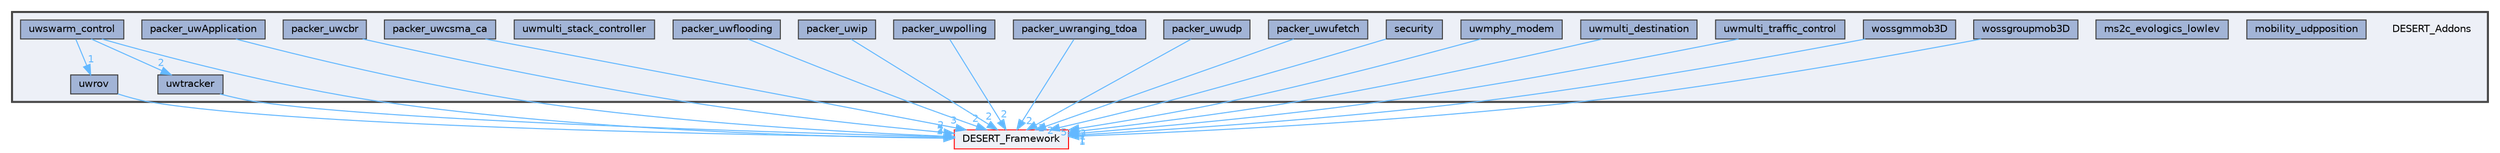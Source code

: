 digraph "DESERT_Addons"
{
 // LATEX_PDF_SIZE
  bgcolor="transparent";
  edge [fontname=Helvetica,fontsize=10,labelfontname=Helvetica,labelfontsize=10];
  node [fontname=Helvetica,fontsize=10,shape=box,height=0.2,width=0.4];
  compound=true
  subgraph clusterdir_08adb9e4b94062c0b7143ffffbc6188b {
    graph [ bgcolor="#edf0f7", pencolor="grey25", label="", fontname=Helvetica,fontsize=10 style="filled,bold", URL="dir_08adb9e4b94062c0b7143ffffbc6188b.html",tooltip=""]
    dir_08adb9e4b94062c0b7143ffffbc6188b [shape=plaintext, label="DESERT_Addons"];
  dir_48b1e967809107155eeda580b30a4f11 [label="mobility_udpposition", fillcolor="#a2b4d6", color="grey25", style="filled", URL="dir_48b1e967809107155eeda580b30a4f11.html",tooltip=""];
  dir_b481f4b474392db144b5168bc3bc04f0 [label="ms2c_evologics_lowlev", fillcolor="#a2b4d6", color="grey25", style="filled", URL="dir_b481f4b474392db144b5168bc3bc04f0.html",tooltip=""];
  dir_be824189d254fbd4ff0b25cd0b323b10 [label="packer_uwApplication", fillcolor="#a2b4d6", color="grey25", style="filled", URL="dir_be824189d254fbd4ff0b25cd0b323b10.html",tooltip=""];
  dir_246640b532866eb38e033400e33be748 [label="packer_uwcbr", fillcolor="#a2b4d6", color="grey25", style="filled", URL="dir_246640b532866eb38e033400e33be748.html",tooltip=""];
  dir_b867cacf3ca505a55cb198b11f3a8eff [label="packer_uwcsma_ca", fillcolor="#a2b4d6", color="grey25", style="filled", URL="dir_b867cacf3ca505a55cb198b11f3a8eff.html",tooltip=""];
  dir_92efbd1a941633c2e4b08b752be0bdf4 [label="packer_uwflooding", fillcolor="#a2b4d6", color="grey25", style="filled", URL="dir_92efbd1a941633c2e4b08b752be0bdf4.html",tooltip=""];
  dir_d1a4860b4c6c08a10001c6cb6da097dd [label="packer_uwip", fillcolor="#a2b4d6", color="grey25", style="filled", URL="dir_d1a4860b4c6c08a10001c6cb6da097dd.html",tooltip=""];
  dir_fb41861feb5a278c519866ee7a947f84 [label="packer_uwpolling", fillcolor="#a2b4d6", color="grey25", style="filled", URL="dir_fb41861feb5a278c519866ee7a947f84.html",tooltip=""];
  dir_7c3b5bfbc8b29307c2748460049d99d2 [label="packer_uwranging_tdoa", fillcolor="#a2b4d6", color="grey25", style="filled", URL="dir_7c3b5bfbc8b29307c2748460049d99d2.html",tooltip=""];
  dir_3d5523e0623e3289d9c0ed2f26ec5a17 [label="packer_uwudp", fillcolor="#a2b4d6", color="grey25", style="filled", URL="dir_3d5523e0623e3289d9c0ed2f26ec5a17.html",tooltip=""];
  dir_7b31744814fc1949432273c4a7ff3757 [label="packer_uwufetch", fillcolor="#a2b4d6", color="grey25", style="filled", URL="dir_7b31744814fc1949432273c4a7ff3757.html",tooltip=""];
  dir_c169e24a4c1676167ae333135e2c7fa2 [label="security", fillcolor="#a2b4d6", color="grey25", style="filled", URL="dir_c169e24a4c1676167ae333135e2c7fa2.html",tooltip=""];
  dir_bd6ad978b89c3ad2d0a727c2608c3c94 [label="uwmphy_modem", fillcolor="#a2b4d6", color="grey25", style="filled", URL="dir_bd6ad978b89c3ad2d0a727c2608c3c94.html",tooltip=""];
  dir_458a37c4a94356516f22125c4eaa9ffe [label="uwmulti_destination", fillcolor="#a2b4d6", color="grey25", style="filled", URL="dir_458a37c4a94356516f22125c4eaa9ffe.html",tooltip=""];
  dir_6da05fbc32a87a47523022f063b71e3f [label="uwmulti_stack_controller", fillcolor="#a2b4d6", color="grey25", style="filled", URL="dir_6da05fbc32a87a47523022f063b71e3f.html",tooltip=""];
  dir_73cf862e72efbe2132c5c683b7d84957 [label="uwmulti_traffic_control", fillcolor="#a2b4d6", color="grey25", style="filled", URL="dir_73cf862e72efbe2132c5c683b7d84957.html",tooltip=""];
  dir_370e3e4d9afb77d1d4089d907c179da4 [label="uwrov", fillcolor="#a2b4d6", color="grey25", style="filled", URL="dir_370e3e4d9afb77d1d4089d907c179da4.html",tooltip=""];
  dir_ed2cda2fc941974b1bcdbfa22cabe87c [label="uwswarm_control", fillcolor="#a2b4d6", color="grey25", style="filled", URL="dir_ed2cda2fc941974b1bcdbfa22cabe87c.html",tooltip=""];
  dir_2e730ed92f10aba9b4d99d725aeb8590 [label="uwtracker", fillcolor="#a2b4d6", color="grey25", style="filled", URL="dir_2e730ed92f10aba9b4d99d725aeb8590.html",tooltip=""];
  dir_cb3e78d536f104e183dab4eb96e90abd [label="wossgmmob3D", fillcolor="#a2b4d6", color="grey25", style="filled", URL="dir_cb3e78d536f104e183dab4eb96e90abd.html",tooltip=""];
  dir_7bac6f33bc6bc81e89cedaa46813b3e1 [label="wossgroupmob3D", fillcolor="#a2b4d6", color="grey25", style="filled", URL="dir_7bac6f33bc6bc81e89cedaa46813b3e1.html",tooltip=""];
  }
  dir_f005ed4eaea92841740b83a4e0617b95 [label="DESERT_Framework", fillcolor="#edf0f7", color="red", style="filled", URL="dir_f005ed4eaea92841740b83a4e0617b95.html",tooltip=""];
  dir_be824189d254fbd4ff0b25cd0b323b10->dir_f005ed4eaea92841740b83a4e0617b95 [headlabel="2", labeldistance=1.5 headhref="dir_000014_000005.html" href="dir_000014_000005.html" color="steelblue1" fontcolor="steelblue1"];
  dir_246640b532866eb38e033400e33be748->dir_f005ed4eaea92841740b83a4e0617b95 [headlabel="2", labeldistance=1.5 headhref="dir_000015_000005.html" href="dir_000015_000005.html" color="steelblue1" fontcolor="steelblue1"];
  dir_b867cacf3ca505a55cb198b11f3a8eff->dir_f005ed4eaea92841740b83a4e0617b95 [headlabel="3", labeldistance=1.5 headhref="dir_000016_000005.html" href="dir_000016_000005.html" color="steelblue1" fontcolor="steelblue1"];
  dir_92efbd1a941633c2e4b08b752be0bdf4->dir_f005ed4eaea92841740b83a4e0617b95 [headlabel="2", labeldistance=1.5 headhref="dir_000017_000005.html" href="dir_000017_000005.html" color="steelblue1" fontcolor="steelblue1"];
  dir_d1a4860b4c6c08a10001c6cb6da097dd->dir_f005ed4eaea92841740b83a4e0617b95 [headlabel="2", labeldistance=1.5 headhref="dir_000018_000005.html" href="dir_000018_000005.html" color="steelblue1" fontcolor="steelblue1"];
  dir_fb41861feb5a278c519866ee7a947f84->dir_f005ed4eaea92841740b83a4e0617b95 [headlabel="2", labeldistance=1.5 headhref="dir_000019_000005.html" href="dir_000019_000005.html" color="steelblue1" fontcolor="steelblue1"];
  dir_7c3b5bfbc8b29307c2748460049d99d2->dir_f005ed4eaea92841740b83a4e0617b95 [headlabel="2", labeldistance=1.5 headhref="dir_000020_000005.html" href="dir_000020_000005.html" color="steelblue1" fontcolor="steelblue1"];
  dir_3d5523e0623e3289d9c0ed2f26ec5a17->dir_f005ed4eaea92841740b83a4e0617b95 [headlabel="2", labeldistance=1.5 headhref="dir_000021_000005.html" href="dir_000021_000005.html" color="steelblue1" fontcolor="steelblue1"];
  dir_7b31744814fc1949432273c4a7ff3757->dir_f005ed4eaea92841740b83a4e0617b95 [headlabel="2", labeldistance=1.5 headhref="dir_000022_000005.html" href="dir_000022_000005.html" color="steelblue1" fontcolor="steelblue1"];
  dir_c169e24a4c1676167ae333135e2c7fa2->dir_f005ed4eaea92841740b83a4e0617b95 [headlabel="5", labeldistance=1.5 headhref="dir_000026_000005.html" href="dir_000026_000005.html" color="steelblue1" fontcolor="steelblue1"];
  dir_bd6ad978b89c3ad2d0a727c2608c3c94->dir_f005ed4eaea92841740b83a4e0617b95 [headlabel="3", labeldistance=1.5 headhref="dir_000065_000005.html" href="dir_000065_000005.html" color="steelblue1" fontcolor="steelblue1"];
  dir_458a37c4a94356516f22125c4eaa9ffe->dir_f005ed4eaea92841740b83a4e0617b95 [headlabel="1", labeldistance=1.5 headhref="dir_000068_000005.html" href="dir_000068_000005.html" color="steelblue1" fontcolor="steelblue1"];
  dir_73cf862e72efbe2132c5c683b7d84957->dir_f005ed4eaea92841740b83a4e0617b95 [headlabel="7", labeldistance=1.5 headhref="dir_000070_000005.html" href="dir_000070_000005.html" color="steelblue1" fontcolor="steelblue1"];
  dir_370e3e4d9afb77d1d4089d907c179da4->dir_f005ed4eaea92841740b83a4e0617b95 [headlabel="3", labeldistance=1.5 headhref="dir_000088_000005.html" href="dir_000088_000005.html" color="steelblue1" fontcolor="steelblue1"];
  dir_ed2cda2fc941974b1bcdbfa22cabe87c->dir_2e730ed92f10aba9b4d99d725aeb8590 [headlabel="2", labeldistance=1.5 headhref="dir_000094_000099.html" href="dir_000094_000099.html" color="steelblue1" fontcolor="steelblue1"];
  dir_ed2cda2fc941974b1bcdbfa22cabe87c->dir_370e3e4d9afb77d1d4089d907c179da4 [headlabel="1", labeldistance=1.5 headhref="dir_000094_000088.html" href="dir_000094_000088.html" color="steelblue1" fontcolor="steelblue1"];
  dir_ed2cda2fc941974b1bcdbfa22cabe87c->dir_f005ed4eaea92841740b83a4e0617b95 [headlabel="2", labeldistance=1.5 headhref="dir_000094_000005.html" href="dir_000094_000005.html" color="steelblue1" fontcolor="steelblue1"];
  dir_2e730ed92f10aba9b4d99d725aeb8590->dir_f005ed4eaea92841740b83a4e0617b95 [headlabel="2", labeldistance=1.5 headhref="dir_000099_000005.html" href="dir_000099_000005.html" color="steelblue1" fontcolor="steelblue1"];
  dir_cb3e78d536f104e183dab4eb96e90abd->dir_f005ed4eaea92841740b83a4e0617b95 [headlabel="1", labeldistance=1.5 headhref="dir_000103_000005.html" href="dir_000103_000005.html" color="steelblue1" fontcolor="steelblue1"];
  dir_7bac6f33bc6bc81e89cedaa46813b3e1->dir_f005ed4eaea92841740b83a4e0617b95 [headlabel="1", labeldistance=1.5 headhref="dir_000104_000005.html" href="dir_000104_000005.html" color="steelblue1" fontcolor="steelblue1"];
}
